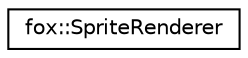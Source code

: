 digraph "Graphical Class Hierarchy"
{
 // LATEX_PDF_SIZE
  edge [fontname="Helvetica",fontsize="10",labelfontname="Helvetica",labelfontsize="10"];
  node [fontname="Helvetica",fontsize="10",shape=record];
  rankdir="LR";
  Node0 [label="fox::SpriteRenderer",height=0.2,width=0.4,color="black", fillcolor="white", style="filled",URL="$structfox_1_1SpriteRenderer.html",tooltip=" "];
}
